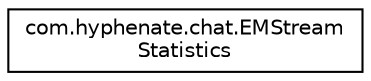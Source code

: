digraph "类继承关系图"
{
  edge [fontname="Helvetica",fontsize="10",labelfontname="Helvetica",labelfontsize="10"];
  node [fontname="Helvetica",fontsize="10",shape=record];
  rankdir="LR";
  Node1 [label="com.hyphenate.chat.EMStream\lStatistics",height=0.2,width=0.4,color="black", fillcolor="white", style="filled",URL="$classcom_1_1hyphenate_1_1chat_1_1EMStreamStatistics.html"];
}

